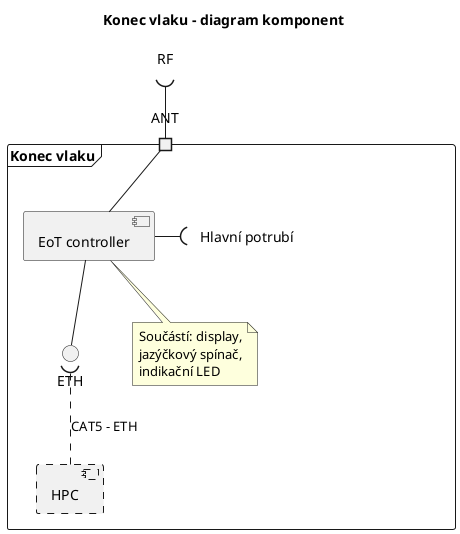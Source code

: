 @startuml
title Konec vlaku - diagram komponent
label RF
frame "Konec vlaku" {
    label "Hlavní potrubí" as BP
    interface ETH
    portin ANT
    component [EoT controller]
    note bottom of [EoT controller]
        Součástí: display,
        jazýčkový spínač,
        indikační LED
    end note
    component [HPC] #line.dashed
}
ANT -- [EoT controller]
ANT -up-( RF
[EoT controller] -right-( BP
[EoT controller] -- ETH
ETH ).. [HPC]: CAT5 - ETH
@enduml